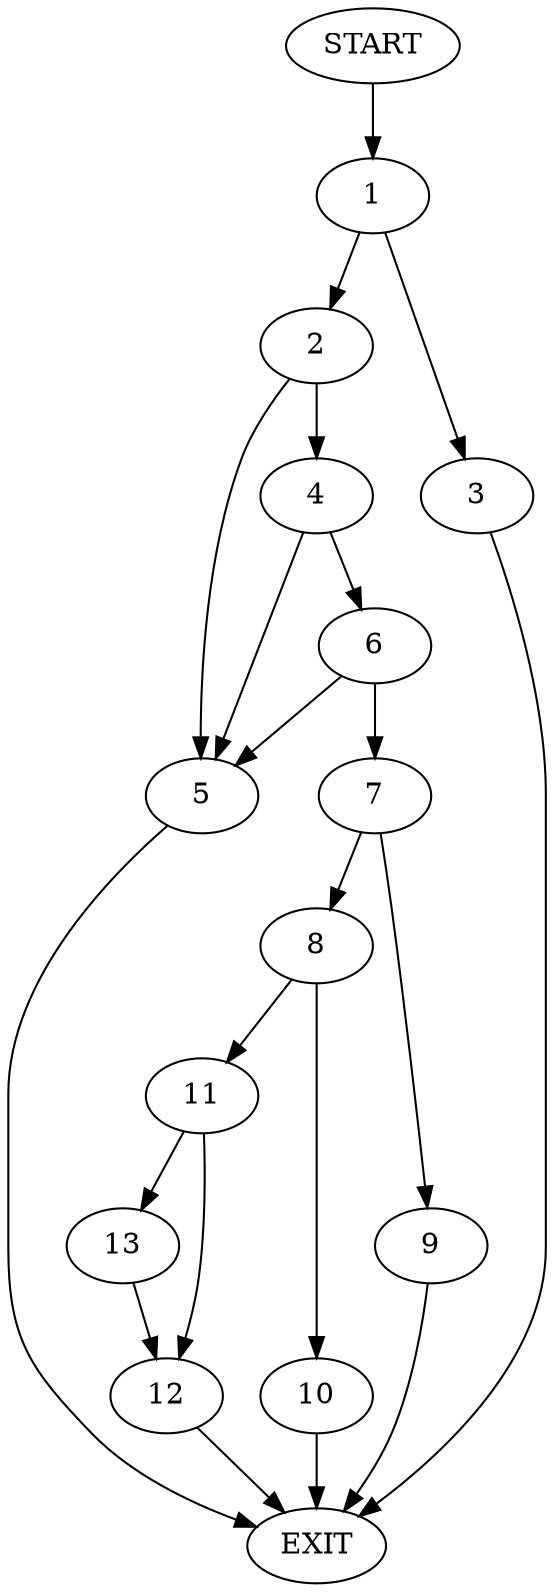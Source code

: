 digraph {
0 [label="START"]
14 [label="EXIT"]
0 -> 1
1 -> 2
1 -> 3
3 -> 14
2 -> 4
2 -> 5
4 -> 6
4 -> 5
5 -> 14
6 -> 5
6 -> 7
7 -> 8
7 -> 9
9 -> 14
8 -> 10
8 -> 11
11 -> 12
11 -> 13
10 -> 14
13 -> 12
12 -> 14
}
